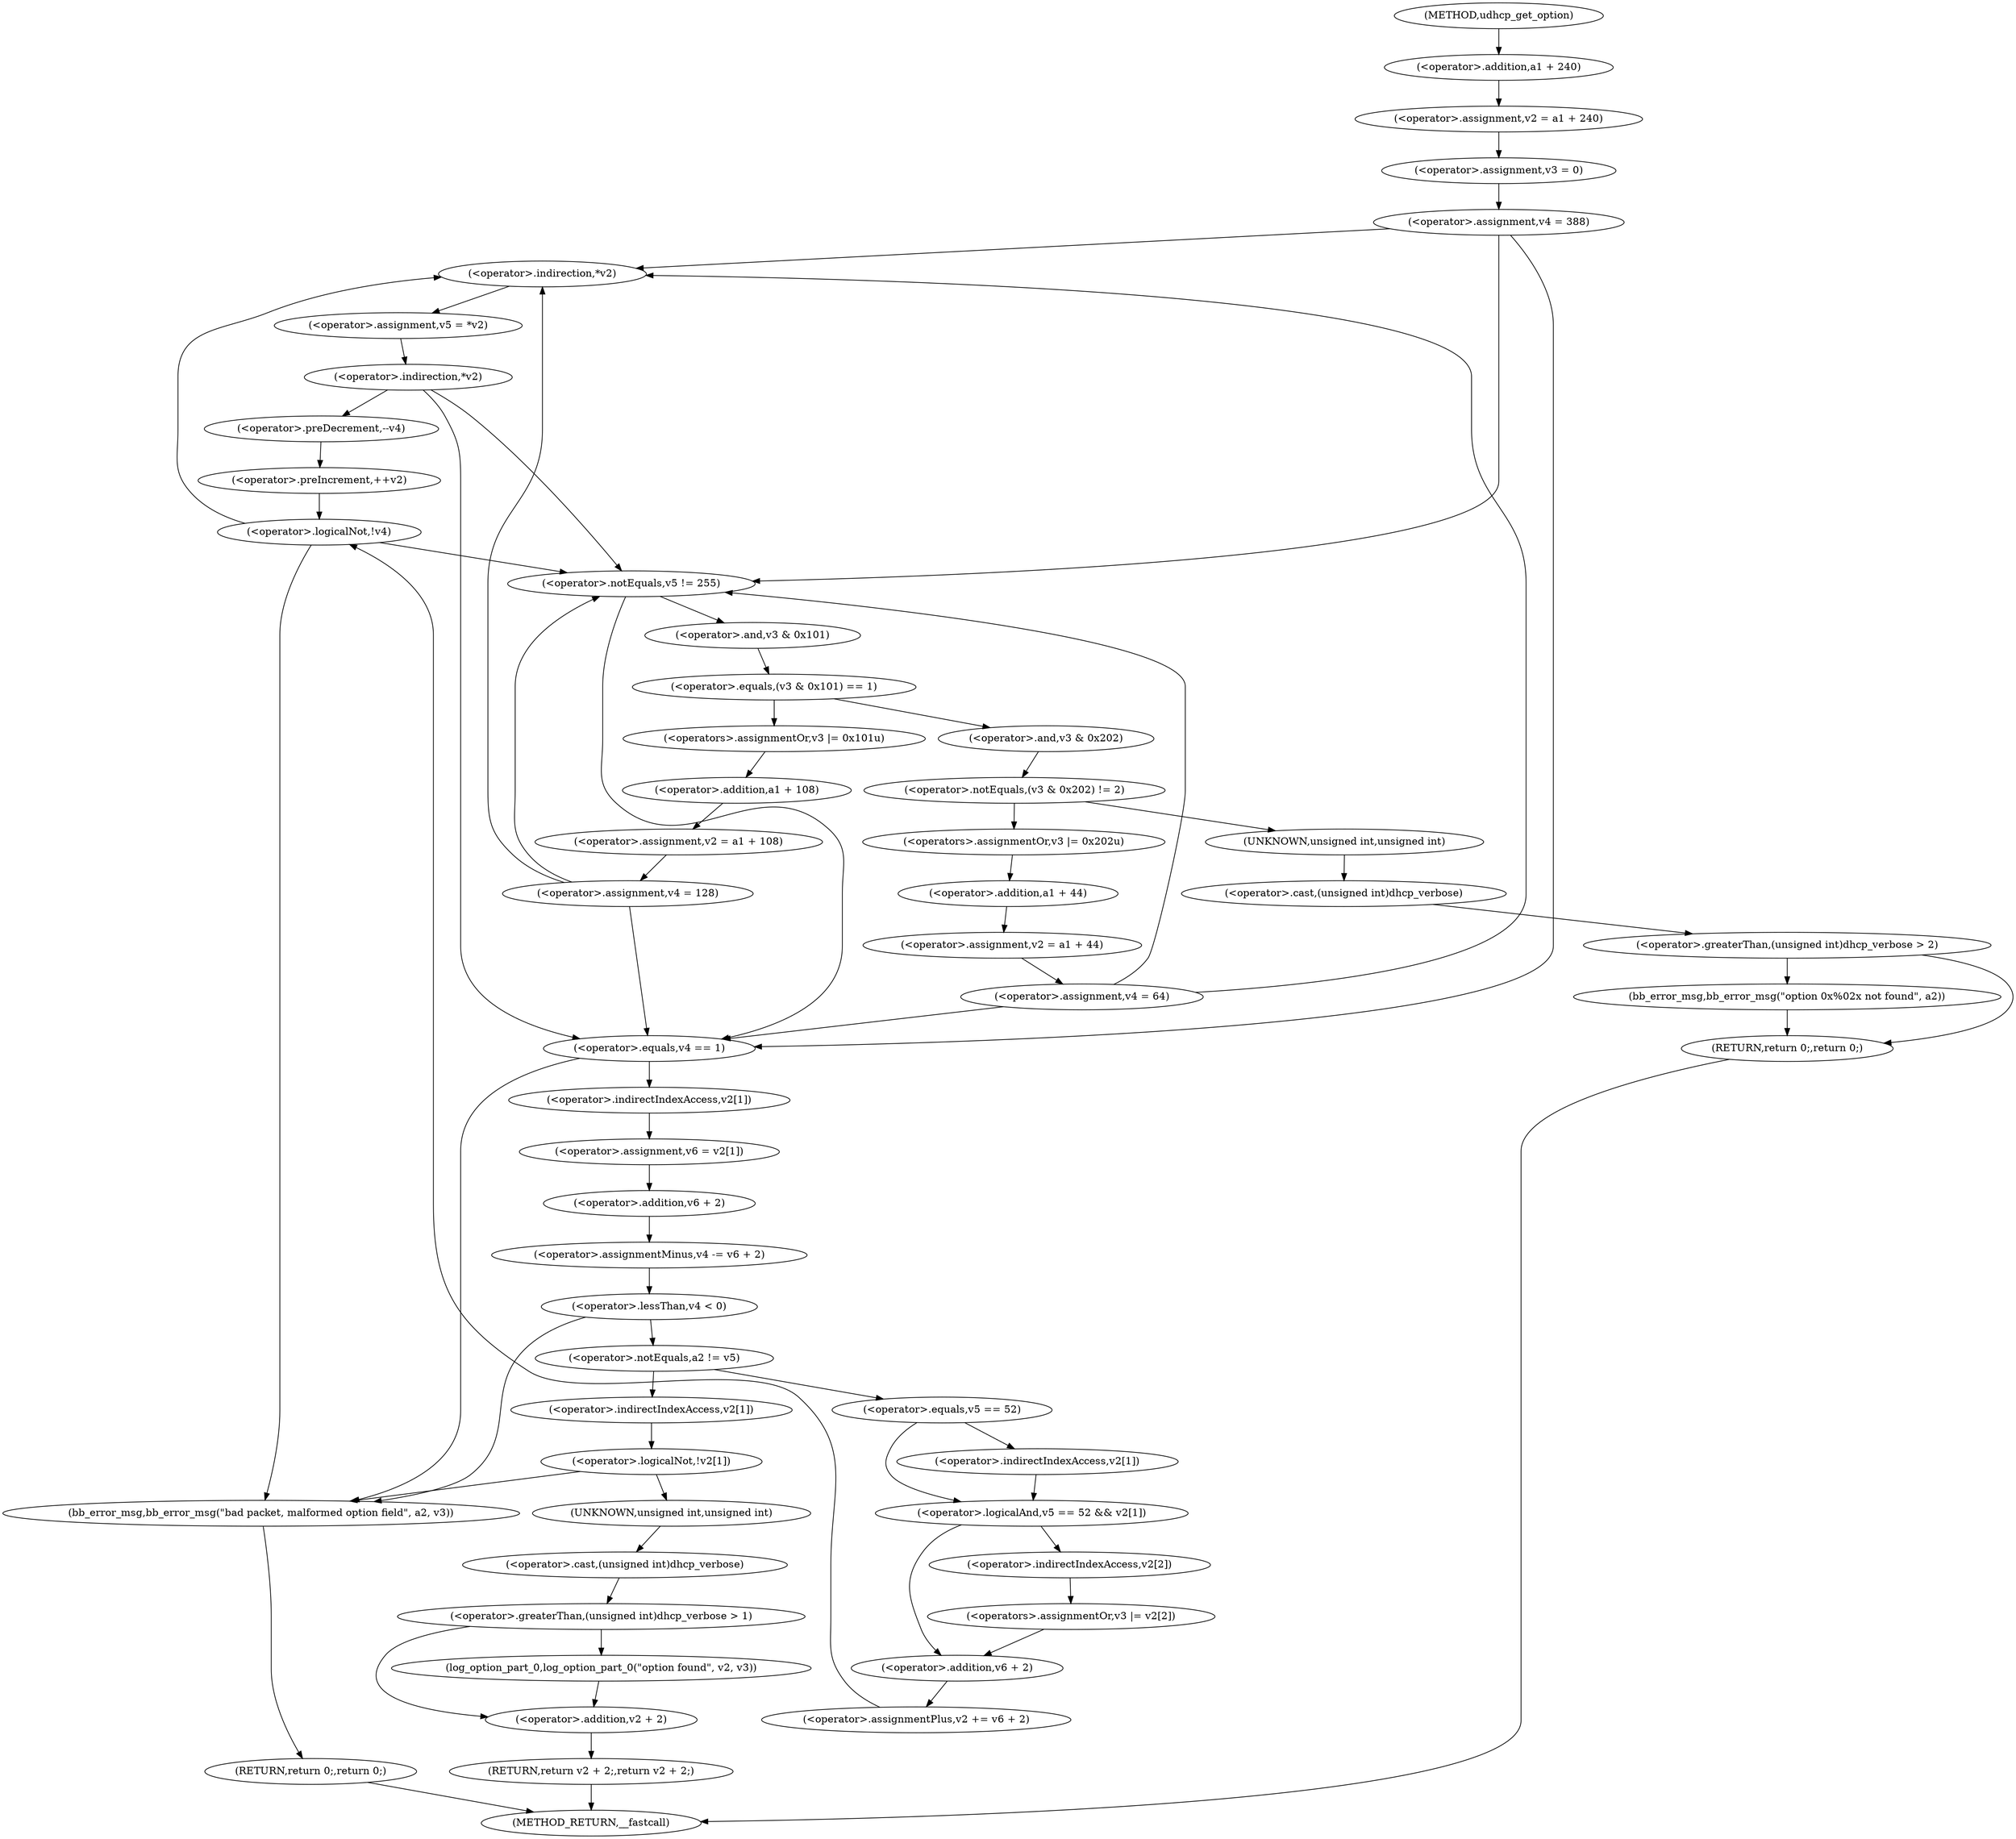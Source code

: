digraph udhcp_get_option {  
"1000115" [label = "(<operator>.assignment,v2 = a1 + 240)" ]
"1000117" [label = "(<operator>.addition,a1 + 240)" ]
"1000120" [label = "(<operator>.assignment,v3 = 0)" ]
"1000123" [label = "(<operator>.assignment,v4 = 388)" ]
"1000132" [label = "(<operator>.assignment,v5 = *v2)" ]
"1000134" [label = "(<operator>.indirection,*v2)" ]
"1000137" [label = "(<operator>.indirection,*v2)" ]
"1000140" [label = "(<operator>.preDecrement,--v4)" ]
"1000142" [label = "(<operator>.preIncrement,++v2)" ]
"1000146" [label = "(<operator>.logicalNot,!v4)" ]
"1000150" [label = "(<operator>.notEquals,v5 != 255)" ]
"1000155" [label = "(<operator>.equals,(v3 & 0x101) == 1)" ]
"1000156" [label = "(<operator>.and,v3 & 0x101)" ]
"1000161" [label = "(<operators>.assignmentOr,v3 |= 0x101u)" ]
"1000164" [label = "(<operator>.assignment,v2 = a1 + 108)" ]
"1000166" [label = "(<operator>.addition,a1 + 108)" ]
"1000169" [label = "(<operator>.assignment,v4 = 128)" ]
"1000175" [label = "(<operator>.notEquals,(v3 & 0x202) != 2)" ]
"1000176" [label = "(<operator>.and,v3 & 0x202)" ]
"1000182" [label = "(<operator>.greaterThan,(unsigned int)dhcp_verbose > 2)" ]
"1000183" [label = "(<operator>.cast,(unsigned int)dhcp_verbose)" ]
"1000184" [label = "(UNKNOWN,unsigned int,unsigned int)" ]
"1000187" [label = "(bb_error_msg,bb_error_msg(\"option 0x%02x not found\", a2))" ]
"1000190" [label = "(RETURN,return 0;,return 0;)" ]
"1000192" [label = "(<operators>.assignmentOr,v3 |= 0x202u)" ]
"1000195" [label = "(<operator>.assignment,v2 = a1 + 44)" ]
"1000197" [label = "(<operator>.addition,a1 + 44)" ]
"1000200" [label = "(<operator>.assignment,v4 = 64)" ]
"1000204" [label = "(<operator>.equals,v4 == 1)" ]
"1000208" [label = "(<operator>.assignment,v6 = v2[1])" ]
"1000210" [label = "(<operator>.indirectIndexAccess,v2[1])" ]
"1000213" [label = "(<operator>.assignmentMinus,v4 -= v6 + 2)" ]
"1000215" [label = "(<operator>.addition,v6 + 2)" ]
"1000219" [label = "(<operator>.lessThan,v4 < 0)" ]
"1000224" [label = "(<operator>.notEquals,a2 != v5)" ]
"1000229" [label = "(<operator>.logicalAnd,v5 == 52 && v2[1])" ]
"1000230" [label = "(<operator>.equals,v5 == 52)" ]
"1000233" [label = "(<operator>.indirectIndexAccess,v2[1])" ]
"1000236" [label = "(<operators>.assignmentOr,v3 |= v2[2])" ]
"1000238" [label = "(<operator>.indirectIndexAccess,v2[2])" ]
"1000241" [label = "(<operator>.assignmentPlus,v2 += v6 + 2)" ]
"1000243" [label = "(<operator>.addition,v6 + 2)" ]
"1000248" [label = "(<operator>.logicalNot,!v2[1])" ]
"1000249" [label = "(<operator>.indirectIndexAccess,v2[1])" ]
"1000254" [label = "(bb_error_msg,bb_error_msg(\"bad packet, malformed option field\", a2, v3))" ]
"1000258" [label = "(RETURN,return 0;,return 0;)" ]
"1000261" [label = "(<operator>.greaterThan,(unsigned int)dhcp_verbose > 1)" ]
"1000262" [label = "(<operator>.cast,(unsigned int)dhcp_verbose)" ]
"1000263" [label = "(UNKNOWN,unsigned int,unsigned int)" ]
"1000266" [label = "(log_option_part_0,log_option_part_0(\"option found\", v2, v3))" ]
"1000270" [label = "(RETURN,return v2 + 2;,return v2 + 2;)" ]
"1000271" [label = "(<operator>.addition,v2 + 2)" ]
"1000106" [label = "(METHOD,udhcp_get_option)" ]
"1000274" [label = "(METHOD_RETURN,__fastcall)" ]
  "1000115" -> "1000120" 
  "1000117" -> "1000115" 
  "1000120" -> "1000123" 
  "1000123" -> "1000134" 
  "1000123" -> "1000150" 
  "1000123" -> "1000204" 
  "1000132" -> "1000137" 
  "1000134" -> "1000132" 
  "1000137" -> "1000150" 
  "1000137" -> "1000204" 
  "1000137" -> "1000140" 
  "1000140" -> "1000142" 
  "1000142" -> "1000146" 
  "1000146" -> "1000134" 
  "1000146" -> "1000150" 
  "1000146" -> "1000254" 
  "1000150" -> "1000204" 
  "1000150" -> "1000156" 
  "1000155" -> "1000161" 
  "1000155" -> "1000176" 
  "1000156" -> "1000155" 
  "1000161" -> "1000166" 
  "1000164" -> "1000169" 
  "1000166" -> "1000164" 
  "1000169" -> "1000134" 
  "1000169" -> "1000150" 
  "1000169" -> "1000204" 
  "1000175" -> "1000184" 
  "1000175" -> "1000192" 
  "1000176" -> "1000175" 
  "1000182" -> "1000187" 
  "1000182" -> "1000190" 
  "1000183" -> "1000182" 
  "1000184" -> "1000183" 
  "1000187" -> "1000190" 
  "1000190" -> "1000274" 
  "1000192" -> "1000197" 
  "1000195" -> "1000200" 
  "1000197" -> "1000195" 
  "1000200" -> "1000134" 
  "1000200" -> "1000150" 
  "1000200" -> "1000204" 
  "1000204" -> "1000254" 
  "1000204" -> "1000210" 
  "1000208" -> "1000215" 
  "1000210" -> "1000208" 
  "1000213" -> "1000219" 
  "1000215" -> "1000213" 
  "1000219" -> "1000254" 
  "1000219" -> "1000224" 
  "1000224" -> "1000230" 
  "1000224" -> "1000249" 
  "1000229" -> "1000238" 
  "1000229" -> "1000243" 
  "1000230" -> "1000229" 
  "1000230" -> "1000233" 
  "1000233" -> "1000229" 
  "1000236" -> "1000243" 
  "1000238" -> "1000236" 
  "1000241" -> "1000146" 
  "1000243" -> "1000241" 
  "1000248" -> "1000263" 
  "1000248" -> "1000254" 
  "1000249" -> "1000248" 
  "1000254" -> "1000258" 
  "1000258" -> "1000274" 
  "1000261" -> "1000266" 
  "1000261" -> "1000271" 
  "1000262" -> "1000261" 
  "1000263" -> "1000262" 
  "1000266" -> "1000271" 
  "1000270" -> "1000274" 
  "1000271" -> "1000270" 
  "1000106" -> "1000117" 
}
